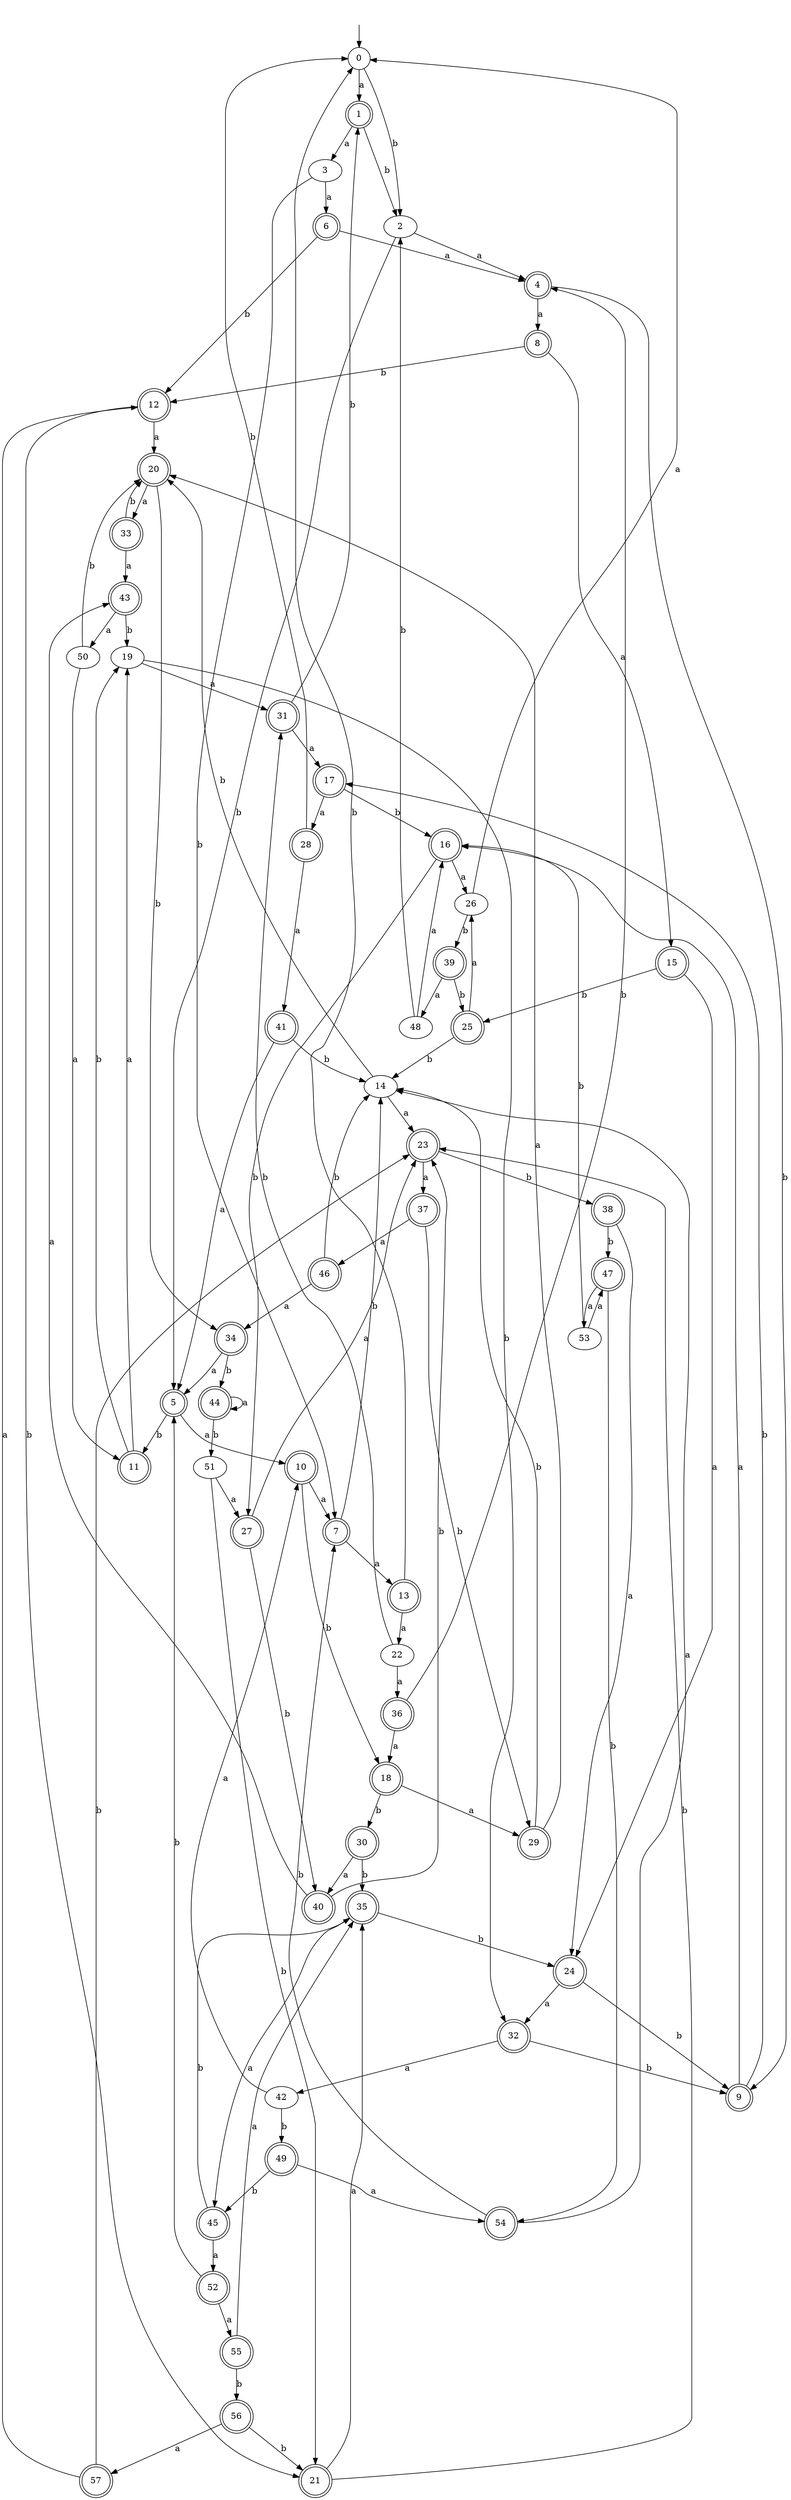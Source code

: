 digraph RandomDFA {
  __start0 [label="", shape=none];
  __start0 -> 0 [label=""];
  0 [shape=circle]
  0 -> 1 [label="a"]
  0 -> 2 [label="b"]
  1 [shape=doublecircle]
  1 -> 3 [label="a"]
  1 -> 2 [label="b"]
  2
  2 -> 4 [label="a"]
  2 -> 5 [label="b"]
  3
  3 -> 6 [label="a"]
  3 -> 7 [label="b"]
  4 [shape=doublecircle]
  4 -> 8 [label="a"]
  4 -> 9 [label="b"]
  5 [shape=doublecircle]
  5 -> 10 [label="a"]
  5 -> 11 [label="b"]
  6 [shape=doublecircle]
  6 -> 4 [label="a"]
  6 -> 12 [label="b"]
  7 [shape=doublecircle]
  7 -> 13 [label="a"]
  7 -> 14 [label="b"]
  8 [shape=doublecircle]
  8 -> 15 [label="a"]
  8 -> 12 [label="b"]
  9 [shape=doublecircle]
  9 -> 16 [label="a"]
  9 -> 17 [label="b"]
  10 [shape=doublecircle]
  10 -> 7 [label="a"]
  10 -> 18 [label="b"]
  11 [shape=doublecircle]
  11 -> 19 [label="a"]
  11 -> 19 [label="b"]
  12 [shape=doublecircle]
  12 -> 20 [label="a"]
  12 -> 21 [label="b"]
  13 [shape=doublecircle]
  13 -> 22 [label="a"]
  13 -> 0 [label="b"]
  14
  14 -> 23 [label="a"]
  14 -> 20 [label="b"]
  15 [shape=doublecircle]
  15 -> 24 [label="a"]
  15 -> 25 [label="b"]
  16 [shape=doublecircle]
  16 -> 26 [label="a"]
  16 -> 27 [label="b"]
  17 [shape=doublecircle]
  17 -> 28 [label="a"]
  17 -> 16 [label="b"]
  18 [shape=doublecircle]
  18 -> 29 [label="a"]
  18 -> 30 [label="b"]
  19
  19 -> 31 [label="a"]
  19 -> 32 [label="b"]
  20 [shape=doublecircle]
  20 -> 33 [label="a"]
  20 -> 34 [label="b"]
  21 [shape=doublecircle]
  21 -> 35 [label="a"]
  21 -> 23 [label="b"]
  22
  22 -> 36 [label="a"]
  22 -> 31 [label="b"]
  23 [shape=doublecircle]
  23 -> 37 [label="a"]
  23 -> 38 [label="b"]
  24 [shape=doublecircle]
  24 -> 32 [label="a"]
  24 -> 9 [label="b"]
  25 [shape=doublecircle]
  25 -> 26 [label="a"]
  25 -> 14 [label="b"]
  26
  26 -> 0 [label="a"]
  26 -> 39 [label="b"]
  27 [shape=doublecircle]
  27 -> 23 [label="a"]
  27 -> 40 [label="b"]
  28 [shape=doublecircle]
  28 -> 41 [label="a"]
  28 -> 0 [label="b"]
  29 [shape=doublecircle]
  29 -> 20 [label="a"]
  29 -> 14 [label="b"]
  30 [shape=doublecircle]
  30 -> 40 [label="a"]
  30 -> 35 [label="b"]
  31 [shape=doublecircle]
  31 -> 17 [label="a"]
  31 -> 1 [label="b"]
  32 [shape=doublecircle]
  32 -> 42 [label="a"]
  32 -> 9 [label="b"]
  33 [shape=doublecircle]
  33 -> 43 [label="a"]
  33 -> 20 [label="b"]
  34 [shape=doublecircle]
  34 -> 5 [label="a"]
  34 -> 44 [label="b"]
  35 [shape=doublecircle]
  35 -> 45 [label="a"]
  35 -> 24 [label="b"]
  36 [shape=doublecircle]
  36 -> 18 [label="a"]
  36 -> 4 [label="b"]
  37 [shape=doublecircle]
  37 -> 46 [label="a"]
  37 -> 29 [label="b"]
  38 [shape=doublecircle]
  38 -> 24 [label="a"]
  38 -> 47 [label="b"]
  39 [shape=doublecircle]
  39 -> 48 [label="a"]
  39 -> 25 [label="b"]
  40 [shape=doublecircle]
  40 -> 43 [label="a"]
  40 -> 23 [label="b"]
  41 [shape=doublecircle]
  41 -> 5 [label="a"]
  41 -> 14 [label="b"]
  42
  42 -> 10 [label="a"]
  42 -> 49 [label="b"]
  43 [shape=doublecircle]
  43 -> 50 [label="a"]
  43 -> 19 [label="b"]
  44 [shape=doublecircle]
  44 -> 44 [label="a"]
  44 -> 51 [label="b"]
  45 [shape=doublecircle]
  45 -> 52 [label="a"]
  45 -> 35 [label="b"]
  46 [shape=doublecircle]
  46 -> 34 [label="a"]
  46 -> 14 [label="b"]
  47 [shape=doublecircle]
  47 -> 53 [label="a"]
  47 -> 54 [label="b"]
  48
  48 -> 16 [label="a"]
  48 -> 2 [label="b"]
  49 [shape=doublecircle]
  49 -> 54 [label="a"]
  49 -> 45 [label="b"]
  50
  50 -> 11 [label="a"]
  50 -> 20 [label="b"]
  51
  51 -> 27 [label="a"]
  51 -> 21 [label="b"]
  52 [shape=doublecircle]
  52 -> 55 [label="a"]
  52 -> 5 [label="b"]
  53
  53 -> 47 [label="a"]
  53 -> 16 [label="b"]
  54 [shape=doublecircle]
  54 -> 14 [label="a"]
  54 -> 7 [label="b"]
  55 [shape=doublecircle]
  55 -> 35 [label="a"]
  55 -> 56 [label="b"]
  56 [shape=doublecircle]
  56 -> 57 [label="a"]
  56 -> 21 [label="b"]
  57 [shape=doublecircle]
  57 -> 12 [label="a"]
  57 -> 23 [label="b"]
}
